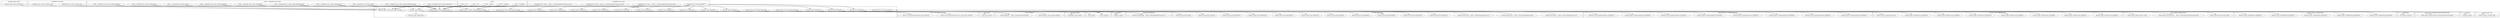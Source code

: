 digraph {
graph [overlap=false]
subgraph cluster_warnings {
	label="warnings";
	"warnings::import";
}
subgraph cluster_MooseX_Types_TypeDecorator {
	label="MooseX::Types::TypeDecorator";
	"MooseX::Types::TypeDecorator::BEGIN@12";
	"MooseX::Types::TypeDecorator::BEGIN@8";
	"MooseX::Types::TypeDecorator::BEGIN@10";
	"MooseX::Types::TypeDecorator::new";
	"MooseX::Types::TypeDecorator::BEGIN@3";
	"MooseX::Types::TypeDecorator::BEGIN@7";
	"MooseX::Types::TypeDecorator::BEGIN@9";
	"MooseX::Types::TypeDecorator::BEGIN@4";
}
subgraph cluster_Moose_Exporter {
	label="Moose::Exporter";
	"Moose::Exporter::__ANON__[Moose/Exporter.pm:389]";
	"Moose::Exporter::setup_import_methods";
}
subgraph cluster_MooseX_Types_Moose {
	label="MooseX::Types::Moose";
	"MooseX::Types::Moose::BEGIN@12";
}
subgraph cluster_MooseX_Types_Util {
	label="MooseX::Types::Util";
	"MooseX::Types::Util::filter_tags";
}
subgraph cluster_SimpleDB_Class_Item {
	label="SimpleDB::Class::Item";
	"SimpleDB::Class::Item::stringify_value";
	"SimpleDB::Class::Item::stringify_values";
}
subgraph cluster_Moose_Util_TypeConstraints {
	label="Moose::Util::TypeConstraints";
	"Moose::Util::TypeConstraints::find_or_create_type_constraint";
	"Moose::Util::TypeConstraints::find_type_constraint";
}
subgraph cluster_B_Hooks_EndOfScope {
	label="B::Hooks::EndOfScope";
	"B::Hooks::EndOfScope::__ANON__[B/Hooks/EndOfScope.pm:47]";
}
subgraph cluster_Carp_Clan {
	label="Carp::Clan";
	"Carp::Clan::import";
}
subgraph cluster___TYPE___SimpleDB_Class_Types {
	label="__TYPE__::SimpleDB::Class::Types";
	"__TYPE__::SimpleDB::Class::Types::SdbArrayRefOfIntAsStr";
	"__TYPE__::SimpleDB::Class::Types::SdbHashRef";
	"__TYPE__::SimpleDB::Class::Types::SdbArrayRefOfInt";
	"__TYPE__::SimpleDB::Class::Types::SdbStr";
	"__TYPE__::SimpleDB::Class::Types::SdbDateTime";
	"__TYPE__::SimpleDB::Class::Types::SdbArrayRefOfStr";
	"__TYPE__::SimpleDB::Class::Types::SdbIntAsStr";
	"__TYPE__::SimpleDB::Class::Types::SdbArrayRefOfDateTime";
	"__TYPE__::SimpleDB::Class::Types::SdbInt";
	"__TYPE__::SimpleDB::Class::Types::SdbMediumStr";
}
subgraph cluster_Sub_Name {
	label="Sub::Name";
	"Sub::Name::subname";
}
subgraph cluster_namespace_clean {
	label="namespace::clean";
	"namespace::clean::import";
}
subgraph cluster_Moose_Meta_TypeConstraint_Parameterizable {
	label="Moose::Meta::TypeConstraint::Parameterizable";
	"Moose::Meta::TypeConstraint::Parameterizable::parameterize";
}
subgraph cluster___TYPE__ {
	label="__TYPE__";
	"__TYPE__::ArrayRef";
	"__TYPE__::HashRef";
	"__TYPE__::Undef";
	"__TYPE__::Str";
	"__TYPE__::Int";
}
subgraph cluster_strict {
	label="strict";
	"strict::import";
	"strict::unimport";
}
subgraph cluster_MooseX_Types {
	label="MooseX::Types";
	"MooseX::Types::create_base_type_constraint";
	"MooseX::Types::BEGIN@16";
	"MooseX::Types::BEGIN@22";
	"MooseX::Types::BEGIN@10";
	"MooseX::Types::BEGIN@20";
	"MooseX::Types::BEGIN@339";
	"MooseX::Types::coercion_export_generator";
	"MooseX::Types::CORE:match";
	"MooseX::Types::BEGIN@13";
	"MooseX::Types::BEGIN@12";
	"MooseX::Types::check_export_generator";
	"MooseX::Types::BEGIN@15";
	"MooseX::Types::BEGIN@2";
	"MooseX::Types::BEGIN@11";
	"MooseX::Types::create_type_decorator";
	"MooseX::Types::__ANON__[MooseX/Types.pm:486]";
	"MooseX::Types::BEGIN@14";
	"MooseX::Types::type_export_generator";
	"MooseX::Types::create_arged_type_constraint";
	"MooseX::Types::BEGIN@17";
	"MooseX::Types::import";
	"MooseX::Types::BEGIN@18";
}
subgraph cluster_Exporter {
	label="Exporter";
	"Exporter::import";
}
subgraph cluster_SimpleDB_Class_Types {
	label="SimpleDB::Class::Types";
	"SimpleDB::Class::Types::__ANON__[../lib/SimpleDB/Class/Types.pm:186]";
	"SimpleDB::Class::Types::__ANON__[../lib/SimpleDB/Class/Types.pm:206]";
	"SimpleDB::Class::Types::__ANON__[../lib/SimpleDB/Class/Types.pm:221]";
	"SimpleDB::Class::Types::BEGIN@77";
}
subgraph cluster_MooseX_Types_Base {
	label="MooseX::Types::Base";
	"MooseX::Types::Base::__ANON__[MooseX/Types/Base.pm:85]";
	"MooseX::Types::Base::BEGIN@11";
	"MooseX::Types::Base::BEGIN@2";
	"MooseX::Types::Base::BEGIN@12";
	"MooseX::Types::Base::BEGIN@201";
	"MooseX::Types::Base::add_type";
	"MooseX::Types::Base::__ANON__[MooseX/Types/Base.pm:72]";
	"MooseX::Types::Base::import";
	"MooseX::Types::Base::__ANON__[MooseX/Types/Base.pm:77]";
	"MooseX::Types::Base::BEGIN@13";
	"MooseX::Types::Base::BEGIN@186";
	"MooseX::Types::Base::BEGIN@15";
	"MooseX::Types::Base::BEGIN@243";
	"MooseX::Types::Base::BEGIN@10";
}
subgraph cluster_MooseX_Types_UndefinedType {
	label="MooseX::Types::UndefinedType";
	"MooseX::Types::UndefinedType::BEGIN@10";
	"MooseX::Types::UndefinedType::BEGIN@13";
	"MooseX::Types::UndefinedType::BEGIN@9";
	"MooseX::Types::UndefinedType::BEGIN@15";
	"MooseX::Types::UndefinedType::BEGIN@12";
}
subgraph cluster_Moose_Meta_TypeConstraint {
	label="Moose::Meta::TypeConstraint";
	"Moose::Meta::TypeConstraint::coerce";
	"Moose::Meta::TypeConstraint::check";
	"Moose::Meta::TypeConstraint::__ANON__[Moose/Meta/TypeConstraint.pm:8]";
}
subgraph cluster_MooseX_Types_CheckedUtilExports {
	label="MooseX::Types::CheckedUtilExports";
	"MooseX::Types::CheckedUtilExports::BEGIN@15";
	"MooseX::Types::CheckedUtilExports::BEGIN@49";
	"MooseX::Types::CheckedUtilExports::BEGIN@12";
	"MooseX::Types::CheckedUtilExports::BEGIN@10";
	"MooseX::Types::CheckedUtilExports::BEGIN@11";
	"MooseX::Types::CheckedUtilExports::BEGIN@13";
	"MooseX::Types::CheckedUtilExports::BEGIN@14";
	"MooseX::Types::CheckedUtilExports::BEGIN@17";
}
"MooseX::Types::BEGIN@11" -> "MooseX::Types::TypeDecorator::BEGIN@4";
"MooseX::Types::BEGIN@18" -> "Exporter::import";
"MooseX::Types::BEGIN@13" -> "Exporter::import";
"MooseX::Types::BEGIN@17" -> "Exporter::import";
"MooseX::Types::Moose::BEGIN@12" -> "MooseX::Types::import";
"SimpleDB::Class::Types::BEGIN@77" -> "MooseX::Types::import";
"MooseX::Types::create_base_type_constraint" -> "Moose::Util::TypeConstraints::find_type_constraint";
"MooseX::Types::__ANON__[MooseX/Types.pm:486]" -> "Moose::Util::TypeConstraints::find_type_constraint";
"MooseX::Types::BEGIN@15" -> "MooseX::Types::CheckedUtilExports::BEGIN@17";
"MooseX::Types::__ANON__[MooseX/Types.pm:486]" -> "Moose::Meta::TypeConstraint::check";
"MooseX::Types::create_arged_type_constraint" -> "Moose::Util::TypeConstraints::find_or_create_type_constraint";
"SimpleDB::Class::Types::BEGIN@77" -> "MooseX::Types::BEGIN@15";
"MooseX::Types::BEGIN@12" -> "MooseX::Types::Base::BEGIN@11";
"MooseX::Types::__ANON__[MooseX/Types.pm:486]" -> "Moose::Meta::TypeConstraint::coerce";
"SimpleDB::Class::Types::BEGIN@77" -> "MooseX::Types::BEGIN@14";
"MooseX::Types::BEGIN@15" -> "MooseX::Types::CheckedUtilExports::BEGIN@12";
"MooseX::Types::BEGIN@12" -> "B::Hooks::EndOfScope::__ANON__[B/Hooks/EndOfScope.pm:47]";
"MooseX::Types::BEGIN@15" -> "B::Hooks::EndOfScope::__ANON__[B/Hooks/EndOfScope.pm:47]";
"SimpleDB::Class::Types::BEGIN@77" -> "MooseX::Types::BEGIN@18";
"MooseX::Types::BEGIN@15" -> "MooseX::Types::CheckedUtilExports::BEGIN@15";
"MooseX::Types::BEGIN@15" -> "MooseX::Types::CheckedUtilExports::BEGIN@10";
"MooseX::Types::import" -> "MooseX::Types::Base::add_type";
"SimpleDB::Class::Types::BEGIN@77" -> "MooseX::Types::BEGIN@339";
"MooseX::Types::Base::__ANON__[MooseX/Types/Base.pm:85]" -> "MooseX::Types::coercion_export_generator";
"MooseX::Types::type_export_generator" -> "Sub::Name::subname";
"SimpleDB::Class::Types::BEGIN@77" -> "MooseX::Types::BEGIN@12";
"MooseX::Types::Base::__ANON__[MooseX/Types/Base.pm:77]" -> "MooseX::Types::check_export_generator";
"MooseX::Types::BEGIN@15" -> "MooseX::Types::CheckedUtilExports::BEGIN@11";
"MooseX::Types::__ANON__[MooseX/Types.pm:486]" -> "Moose::Meta::TypeConstraint::__ANON__[Moose/Meta/TypeConstraint.pm:8]";
"MooseX::Types::BEGIN@15" -> "MooseX::Types::CheckedUtilExports::BEGIN@49";
"MooseX::Types::BEGIN@14" -> "MooseX::Types::UndefinedType::BEGIN@15";
"MooseX::Types::BEGIN@16" -> "Carp::Clan::import";
"MooseX::Types::BEGIN@14" -> "MooseX::Types::UndefinedType::BEGIN@9";
"MooseX::Types::BEGIN@12" -> "MooseX::Types::Base::BEGIN@2";
"MooseX::Types::import" -> "MooseX::Types::Util::filter_tags";
"MooseX::Types::create_type_decorator" -> "MooseX::Types::TypeDecorator::new";
"MooseX::Types::BEGIN@11" -> "MooseX::Types::TypeDecorator::BEGIN@8";
"SimpleDB::Class::Types::BEGIN@77" -> "MooseX::Types::BEGIN@10";
"SimpleDB::Class::Item::stringify_value" -> "MooseX::Types::__ANON__[MooseX/Types.pm:486]";
"SimpleDB::Class::Types::__ANON__[../lib/SimpleDB/Class/Types.pm:186]" -> "MooseX::Types::__ANON__[MooseX/Types.pm:486]";
"SimpleDB::Class::Item::stringify_values" -> "MooseX::Types::__ANON__[MooseX/Types.pm:486]";
"SimpleDB::Class::Types::__ANON__[../lib/SimpleDB/Class/Types.pm:221]" -> "MooseX::Types::__ANON__[MooseX/Types.pm:486]";
"SimpleDB::Class::Types::__ANON__[../lib/SimpleDB/Class/Types.pm:206]" -> "MooseX::Types::__ANON__[MooseX/Types.pm:486]";
"MooseX::Types::Base::__ANON__[MooseX/Types/Base.pm:72]" -> "MooseX::Types::type_export_generator";
"__TYPE__::ArrayRef" -> "MooseX::Types::create_arged_type_constraint";
"MooseX::Types::BEGIN@12" -> "MooseX::Types::Base::BEGIN@186";
"MooseX::Types::BEGIN@12" -> "MooseX::Types::Base::BEGIN@15";
"MooseX::Types::BEGIN@14" -> "MooseX::Types::UndefinedType::BEGIN@12";
"__TYPE__::SimpleDB::Class::Types::SdbHashRef" -> "MooseX::Types::create_base_type_constraint";
"__TYPE__::ArrayRef" -> "MooseX::Types::create_base_type_constraint";
"__TYPE__::SimpleDB::Class::Types::SdbArrayRefOfIntAsStr" -> "MooseX::Types::create_base_type_constraint";
"__TYPE__::Undef" -> "MooseX::Types::create_base_type_constraint";
"__TYPE__::SimpleDB::Class::Types::SdbArrayRefOfInt" -> "MooseX::Types::create_base_type_constraint";
"__TYPE__::Str" -> "MooseX::Types::create_base_type_constraint";
"__TYPE__::Int" -> "MooseX::Types::create_base_type_constraint";
"__TYPE__::SimpleDB::Class::Types::SdbDateTime" -> "MooseX::Types::create_base_type_constraint";
"__TYPE__::SimpleDB::Class::Types::SdbStr" -> "MooseX::Types::create_base_type_constraint";
"__TYPE__::SimpleDB::Class::Types::SdbArrayRefOfStr" -> "MooseX::Types::create_base_type_constraint";
"__TYPE__::SimpleDB::Class::Types::SdbIntAsStr" -> "MooseX::Types::create_base_type_constraint";
"__TYPE__::HashRef" -> "MooseX::Types::create_base_type_constraint";
"__TYPE__::SimpleDB::Class::Types::SdbArrayRefOfDateTime" -> "MooseX::Types::create_base_type_constraint";
"__TYPE__::SimpleDB::Class::Types::SdbInt" -> "MooseX::Types::create_base_type_constraint";
"__TYPE__::SimpleDB::Class::Types::SdbMediumStr" -> "MooseX::Types::create_base_type_constraint";
"SimpleDB::Class::Types::BEGIN@77" -> "MooseX::Types::BEGIN@22";
"MooseX::Types::BEGIN@11" -> "MooseX::Types::TypeDecorator::BEGIN@3";
"SimpleDB::Class::Types::BEGIN@77" -> "MooseX::Types::BEGIN@13";
"MooseX::Types::BEGIN@15" -> "Moose::Exporter::setup_import_methods";
"MooseX::Types::import" -> "MooseX::Types::CORE:match";
"MooseX::Types::BEGIN@15" -> "MooseX::Types::CheckedUtilExports::BEGIN@13";
"MooseX::Types::BEGIN@12" -> "MooseX::Types::Base::BEGIN@201";
"MooseX::Types::BEGIN@12" -> "MooseX::Types::Base::BEGIN@10";
"SimpleDB::Class::Types::BEGIN@77" -> "MooseX::Types::BEGIN@16";
"MooseX::Types::BEGIN@339" -> "strict::unimport";
"SimpleDB::Class::Types::BEGIN@77" -> "MooseX::Types::BEGIN@20";
"MooseX::Types::BEGIN@11" -> "MooseX::Types::TypeDecorator::BEGIN@10";
"MooseX::Types::BEGIN@11" -> "MooseX::Types::TypeDecorator::BEGIN@9";
"MooseX::Types::import" -> "warnings::import";
"MooseX::Types::BEGIN@12" -> "MooseX::Types::Base::BEGIN@12";
"SimpleDB::Class::Types::BEGIN@77" -> "MooseX::Types::BEGIN@17";
"MooseX::Types::BEGIN@2" -> "Moose::Exporter::__ANON__[Moose/Exporter.pm:389]";
"MooseX::Types::import" -> "Moose::Exporter::__ANON__[Moose/Exporter.pm:389]";
"MooseX::Types::BEGIN@10" -> "Moose::Exporter::__ANON__[Moose/Exporter.pm:389]";
"MooseX::Types::import" -> "MooseX::Types::Base::import";
"SimpleDB::Class::Types::BEGIN@77" -> "MooseX::Types::BEGIN@2";
"SimpleDB::Class::Types::BEGIN@77" -> "MooseX::Types::BEGIN@11";
"MooseX::Types::BEGIN@11" -> "MooseX::Types::TypeDecorator::BEGIN@12";
"MooseX::Types::create_arged_type_constraint" -> "Moose::Meta::TypeConstraint::Parameterizable::parameterize";
"MooseX::Types::BEGIN@12" -> "MooseX::Types::Base::BEGIN@13";
"MooseX::Types::BEGIN@11" -> "MooseX::Types::TypeDecorator::BEGIN@7";
"MooseX::Types::BEGIN@14" -> "MooseX::Types::UndefinedType::BEGIN@13";
"MooseX::Types::BEGIN@14" -> "MooseX::Types::UndefinedType::BEGIN@10";
"__TYPE__::SimpleDB::Class::Types::SdbHashRef" -> "MooseX::Types::create_type_decorator";
"__TYPE__::SimpleDB::Class::Types::SdbArrayRefOfIntAsStr" -> "MooseX::Types::create_type_decorator";
"__TYPE__::ArrayRef" -> "MooseX::Types::create_type_decorator";
"__TYPE__::Undef" -> "MooseX::Types::create_type_decorator";
"__TYPE__::SimpleDB::Class::Types::SdbArrayRefOfInt" -> "MooseX::Types::create_type_decorator";
"__TYPE__::Str" -> "MooseX::Types::create_type_decorator";
"__TYPE__::Int" -> "MooseX::Types::create_type_decorator";
"__TYPE__::SimpleDB::Class::Types::SdbStr" -> "MooseX::Types::create_type_decorator";
"__TYPE__::SimpleDB::Class::Types::SdbDateTime" -> "MooseX::Types::create_type_decorator";
"__TYPE__::SimpleDB::Class::Types::SdbArrayRefOfStr" -> "MooseX::Types::create_type_decorator";
"__TYPE__::SimpleDB::Class::Types::SdbIntAsStr" -> "MooseX::Types::create_type_decorator";
"__TYPE__::HashRef" -> "MooseX::Types::create_type_decorator";
"__TYPE__::SimpleDB::Class::Types::SdbArrayRefOfDateTime" -> "MooseX::Types::create_type_decorator";
"__TYPE__::SimpleDB::Class::Types::SdbInt" -> "MooseX::Types::create_type_decorator";
"__TYPE__::SimpleDB::Class::Types::SdbMediumStr" -> "MooseX::Types::create_type_decorator";
"MooseX::Types::BEGIN@20" -> "namespace::clean::import";
"MooseX::Types::import" -> "strict::import";
"MooseX::Types::BEGIN@15" -> "MooseX::Types::CheckedUtilExports::BEGIN@14";
"MooseX::Types::BEGIN@12" -> "MooseX::Types::Base::BEGIN@243";
}

